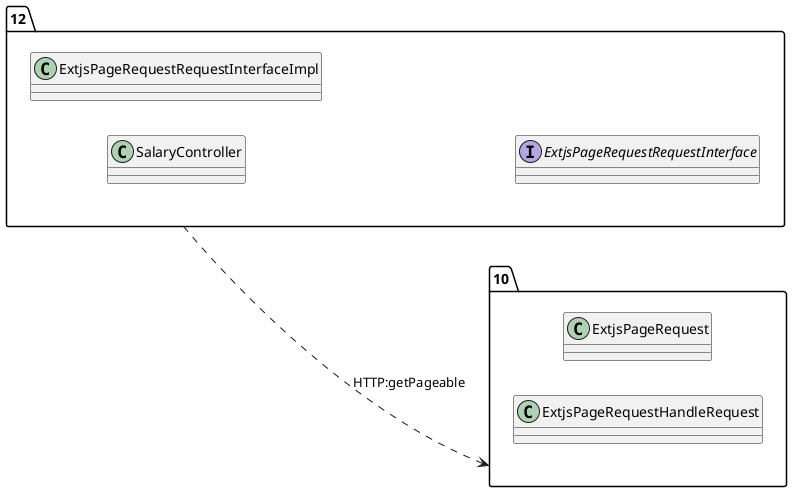 @startuml 
allow_mixing
left to right direction
package "12"{
class SalaryController
class ExtjsPageRequestRequestInterfaceImpl
interface ExtjsPageRequestRequestInterface

}
package "10"{
class ExtjsPageRequest
class ExtjsPageRequestHandleRequest

}
"12" ..> "10":HTTP:getPageable
@enduml